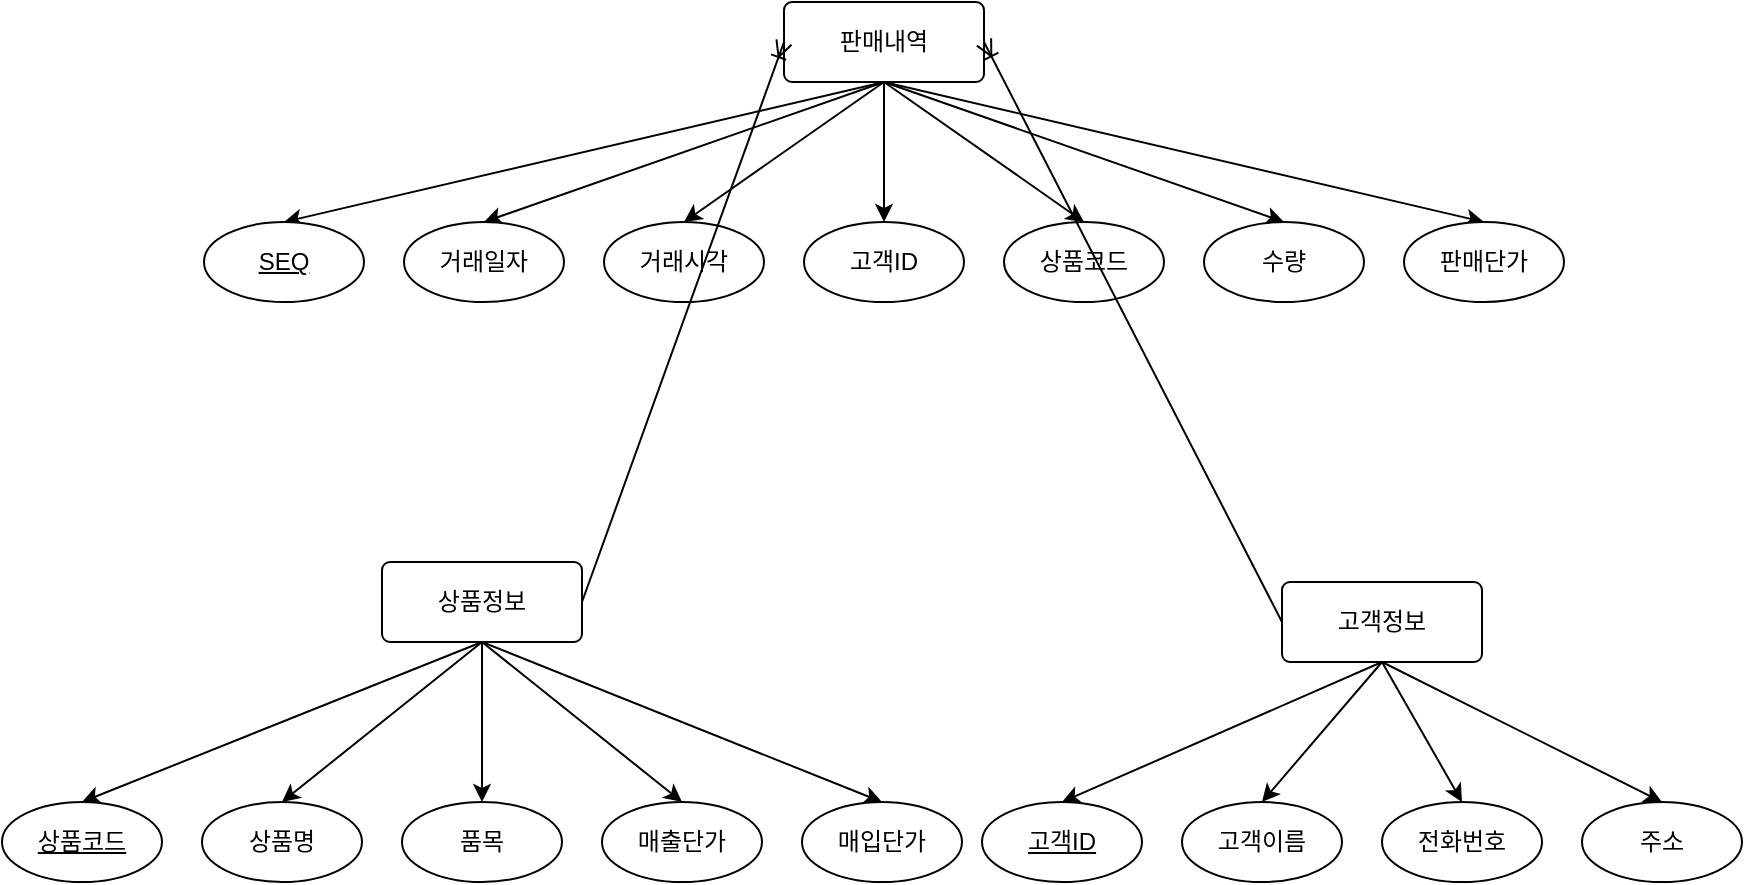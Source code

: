 <mxfile version="21.3.4" type="device">
  <diagram name="페이지-1" id="kp3Ht0IMtsiEqfidkuXz">
    <mxGraphModel dx="932" dy="878" grid="1" gridSize="10" guides="1" tooltips="1" connect="1" arrows="1" fold="1" page="1" pageScale="1" pageWidth="4681" pageHeight="3300" math="0" shadow="0">
      <root>
        <mxCell id="0" />
        <mxCell id="1" parent="0" />
        <mxCell id="Tn_DJYKtMxu4b47JL-0w-9" style="rounded=0;orthogonalLoop=1;jettySize=auto;html=1;entryX=0.5;entryY=0;entryDx=0;entryDy=0;exitX=0.5;exitY=1;exitDx=0;exitDy=0;" edge="1" parent="1" source="Tn_DJYKtMxu4b47JL-0w-1" target="Tn_DJYKtMxu4b47JL-0w-2">
          <mxGeometry relative="1" as="geometry" />
        </mxCell>
        <mxCell id="Tn_DJYKtMxu4b47JL-0w-10" style="edgeStyle=none;shape=connector;rounded=0;orthogonalLoop=1;jettySize=auto;html=1;entryX=0.5;entryY=0;entryDx=0;entryDy=0;labelBackgroundColor=default;strokeColor=default;fontFamily=Helvetica;fontSize=11;fontColor=default;endArrow=classic;exitX=0.5;exitY=1;exitDx=0;exitDy=0;" edge="1" parent="1" source="Tn_DJYKtMxu4b47JL-0w-1" target="Tn_DJYKtMxu4b47JL-0w-8">
          <mxGeometry relative="1" as="geometry" />
        </mxCell>
        <mxCell id="Tn_DJYKtMxu4b47JL-0w-11" style="edgeStyle=none;shape=connector;rounded=0;orthogonalLoop=1;jettySize=auto;html=1;entryX=0.5;entryY=0;entryDx=0;entryDy=0;labelBackgroundColor=default;strokeColor=default;fontFamily=Helvetica;fontSize=11;fontColor=default;endArrow=classic;exitX=0.5;exitY=1;exitDx=0;exitDy=0;" edge="1" parent="1" source="Tn_DJYKtMxu4b47JL-0w-1" target="Tn_DJYKtMxu4b47JL-0w-7">
          <mxGeometry relative="1" as="geometry" />
        </mxCell>
        <mxCell id="Tn_DJYKtMxu4b47JL-0w-12" style="edgeStyle=none;shape=connector;rounded=0;orthogonalLoop=1;jettySize=auto;html=1;entryX=0.5;entryY=0;entryDx=0;entryDy=0;labelBackgroundColor=default;strokeColor=default;fontFamily=Helvetica;fontSize=11;fontColor=default;endArrow=classic;exitX=0.5;exitY=1;exitDx=0;exitDy=0;" edge="1" parent="1" source="Tn_DJYKtMxu4b47JL-0w-1" target="Tn_DJYKtMxu4b47JL-0w-5">
          <mxGeometry relative="1" as="geometry" />
        </mxCell>
        <mxCell id="Tn_DJYKtMxu4b47JL-0w-13" style="edgeStyle=none;shape=connector;rounded=0;orthogonalLoop=1;jettySize=auto;html=1;entryX=0.5;entryY=0;entryDx=0;entryDy=0;labelBackgroundColor=default;strokeColor=default;fontFamily=Helvetica;fontSize=11;fontColor=default;endArrow=classic;exitX=0.5;exitY=1;exitDx=0;exitDy=0;" edge="1" parent="1" source="Tn_DJYKtMxu4b47JL-0w-1" target="Tn_DJYKtMxu4b47JL-0w-6">
          <mxGeometry relative="1" as="geometry" />
        </mxCell>
        <mxCell id="Tn_DJYKtMxu4b47JL-0w-1" value="상품정보" style="rounded=1;arcSize=10;whiteSpace=wrap;html=1;align=center;" vertex="1" parent="1">
          <mxGeometry x="199" y="510" width="100" height="40" as="geometry" />
        </mxCell>
        <mxCell id="Tn_DJYKtMxu4b47JL-0w-2" value="상품코드" style="ellipse;whiteSpace=wrap;html=1;align=center;fontStyle=4;" vertex="1" parent="1">
          <mxGeometry x="9" y="630" width="80" height="40" as="geometry" />
        </mxCell>
        <mxCell id="Tn_DJYKtMxu4b47JL-0w-5" value="매출단가" style="ellipse;whiteSpace=wrap;html=1;align=center;" vertex="1" parent="1">
          <mxGeometry x="309" y="630" width="80" height="40" as="geometry" />
        </mxCell>
        <mxCell id="Tn_DJYKtMxu4b47JL-0w-6" value="매입단가" style="ellipse;whiteSpace=wrap;html=1;align=center;" vertex="1" parent="1">
          <mxGeometry x="409" y="630" width="80" height="40" as="geometry" />
        </mxCell>
        <mxCell id="Tn_DJYKtMxu4b47JL-0w-7" value="품목" style="ellipse;whiteSpace=wrap;html=1;align=center;" vertex="1" parent="1">
          <mxGeometry x="209" y="630" width="80" height="40" as="geometry" />
        </mxCell>
        <mxCell id="Tn_DJYKtMxu4b47JL-0w-8" value="상품명" style="ellipse;whiteSpace=wrap;html=1;align=center;" vertex="1" parent="1">
          <mxGeometry x="109" y="630" width="80" height="40" as="geometry" />
        </mxCell>
        <mxCell id="Tn_DJYKtMxu4b47JL-0w-14" style="rounded=0;orthogonalLoop=1;jettySize=auto;html=1;entryX=0.5;entryY=0;entryDx=0;entryDy=0;exitX=0.5;exitY=1;exitDx=0;exitDy=0;" edge="1" parent="1" source="Tn_DJYKtMxu4b47JL-0w-19" target="Tn_DJYKtMxu4b47JL-0w-20">
          <mxGeometry relative="1" as="geometry" />
        </mxCell>
        <mxCell id="Tn_DJYKtMxu4b47JL-0w-15" style="edgeStyle=none;shape=connector;rounded=0;orthogonalLoop=1;jettySize=auto;html=1;entryX=0.5;entryY=0;entryDx=0;entryDy=0;labelBackgroundColor=default;strokeColor=default;fontFamily=Helvetica;fontSize=11;fontColor=default;endArrow=classic;exitX=0.5;exitY=1;exitDx=0;exitDy=0;" edge="1" parent="1" source="Tn_DJYKtMxu4b47JL-0w-19" target="Tn_DJYKtMxu4b47JL-0w-24">
          <mxGeometry relative="1" as="geometry" />
        </mxCell>
        <mxCell id="Tn_DJYKtMxu4b47JL-0w-16" style="edgeStyle=none;shape=connector;rounded=0;orthogonalLoop=1;jettySize=auto;html=1;entryX=0.5;entryY=0;entryDx=0;entryDy=0;labelBackgroundColor=default;strokeColor=default;fontFamily=Helvetica;fontSize=11;fontColor=default;endArrow=classic;exitX=0.5;exitY=1;exitDx=0;exitDy=0;" edge="1" parent="1" source="Tn_DJYKtMxu4b47JL-0w-19" target="Tn_DJYKtMxu4b47JL-0w-23">
          <mxGeometry relative="1" as="geometry" />
        </mxCell>
        <mxCell id="Tn_DJYKtMxu4b47JL-0w-17" style="edgeStyle=none;shape=connector;rounded=0;orthogonalLoop=1;jettySize=auto;html=1;entryX=0.5;entryY=0;entryDx=0;entryDy=0;labelBackgroundColor=default;strokeColor=default;fontFamily=Helvetica;fontSize=11;fontColor=default;endArrow=classic;exitX=0.5;exitY=1;exitDx=0;exitDy=0;" edge="1" parent="1" source="Tn_DJYKtMxu4b47JL-0w-19" target="Tn_DJYKtMxu4b47JL-0w-21">
          <mxGeometry relative="1" as="geometry" />
        </mxCell>
        <mxCell id="Tn_DJYKtMxu4b47JL-0w-19" value="고객정보" style="rounded=1;arcSize=10;whiteSpace=wrap;html=1;align=center;" vertex="1" parent="1">
          <mxGeometry x="649" y="520" width="100" height="40" as="geometry" />
        </mxCell>
        <mxCell id="Tn_DJYKtMxu4b47JL-0w-20" value="고객ID" style="ellipse;whiteSpace=wrap;html=1;align=center;fontStyle=4;" vertex="1" parent="1">
          <mxGeometry x="499" y="630" width="80" height="40" as="geometry" />
        </mxCell>
        <mxCell id="Tn_DJYKtMxu4b47JL-0w-21" value="주소" style="ellipse;whiteSpace=wrap;html=1;align=center;" vertex="1" parent="1">
          <mxGeometry x="799" y="630" width="80" height="40" as="geometry" />
        </mxCell>
        <mxCell id="Tn_DJYKtMxu4b47JL-0w-23" value="전화번호" style="ellipse;whiteSpace=wrap;html=1;align=center;" vertex="1" parent="1">
          <mxGeometry x="699" y="630" width="80" height="40" as="geometry" />
        </mxCell>
        <mxCell id="Tn_DJYKtMxu4b47JL-0w-24" value="고객이름" style="ellipse;whiteSpace=wrap;html=1;align=center;" vertex="1" parent="1">
          <mxGeometry x="599" y="630" width="80" height="40" as="geometry" />
        </mxCell>
        <mxCell id="Tn_DJYKtMxu4b47JL-0w-25" style="rounded=0;orthogonalLoop=1;jettySize=auto;html=1;entryX=0.5;entryY=0;entryDx=0;entryDy=0;exitX=0.5;exitY=1;exitDx=0;exitDy=0;" edge="1" parent="1" source="Tn_DJYKtMxu4b47JL-0w-30" target="Tn_DJYKtMxu4b47JL-0w-31">
          <mxGeometry relative="1" as="geometry" />
        </mxCell>
        <mxCell id="Tn_DJYKtMxu4b47JL-0w-26" style="edgeStyle=none;shape=connector;rounded=0;orthogonalLoop=1;jettySize=auto;html=1;entryX=0.5;entryY=0;entryDx=0;entryDy=0;labelBackgroundColor=default;strokeColor=default;fontFamily=Helvetica;fontSize=11;fontColor=default;endArrow=classic;exitX=0.5;exitY=1;exitDx=0;exitDy=0;" edge="1" parent="1" source="Tn_DJYKtMxu4b47JL-0w-30" target="Tn_DJYKtMxu4b47JL-0w-35">
          <mxGeometry relative="1" as="geometry" />
        </mxCell>
        <mxCell id="Tn_DJYKtMxu4b47JL-0w-27" style="edgeStyle=none;shape=connector;rounded=0;orthogonalLoop=1;jettySize=auto;html=1;entryX=0.5;entryY=0;entryDx=0;entryDy=0;labelBackgroundColor=default;strokeColor=default;fontFamily=Helvetica;fontSize=11;fontColor=default;endArrow=classic;exitX=0.5;exitY=1;exitDx=0;exitDy=0;" edge="1" parent="1" source="Tn_DJYKtMxu4b47JL-0w-30" target="Tn_DJYKtMxu4b47JL-0w-34">
          <mxGeometry relative="1" as="geometry" />
        </mxCell>
        <mxCell id="Tn_DJYKtMxu4b47JL-0w-28" style="edgeStyle=none;shape=connector;rounded=0;orthogonalLoop=1;jettySize=auto;html=1;entryX=0.5;entryY=0;entryDx=0;entryDy=0;labelBackgroundColor=default;strokeColor=default;fontFamily=Helvetica;fontSize=11;fontColor=default;endArrow=classic;exitX=0.5;exitY=1;exitDx=0;exitDy=0;" edge="1" parent="1" source="Tn_DJYKtMxu4b47JL-0w-30" target="Tn_DJYKtMxu4b47JL-0w-32">
          <mxGeometry relative="1" as="geometry" />
        </mxCell>
        <mxCell id="Tn_DJYKtMxu4b47JL-0w-29" style="edgeStyle=none;shape=connector;rounded=0;orthogonalLoop=1;jettySize=auto;html=1;entryX=0.5;entryY=0;entryDx=0;entryDy=0;labelBackgroundColor=default;strokeColor=default;fontFamily=Helvetica;fontSize=11;fontColor=default;endArrow=classic;exitX=0.5;exitY=1;exitDx=0;exitDy=0;" edge="1" parent="1" source="Tn_DJYKtMxu4b47JL-0w-30" target="Tn_DJYKtMxu4b47JL-0w-33">
          <mxGeometry relative="1" as="geometry" />
        </mxCell>
        <mxCell id="Tn_DJYKtMxu4b47JL-0w-30" value="판매내역" style="rounded=1;arcSize=10;whiteSpace=wrap;html=1;align=center;" vertex="1" parent="1">
          <mxGeometry x="400" y="230" width="100" height="40" as="geometry" />
        </mxCell>
        <mxCell id="Tn_DJYKtMxu4b47JL-0w-31" value="SEQ" style="ellipse;whiteSpace=wrap;html=1;align=center;fontStyle=4;" vertex="1" parent="1">
          <mxGeometry x="110" y="340" width="80" height="40" as="geometry" />
        </mxCell>
        <mxCell id="Tn_DJYKtMxu4b47JL-0w-32" value="고객ID" style="ellipse;whiteSpace=wrap;html=1;align=center;" vertex="1" parent="1">
          <mxGeometry x="410" y="340" width="80" height="40" as="geometry" />
        </mxCell>
        <mxCell id="Tn_DJYKtMxu4b47JL-0w-33" value="상품코드" style="ellipse;whiteSpace=wrap;html=1;align=center;" vertex="1" parent="1">
          <mxGeometry x="510" y="340" width="80" height="40" as="geometry" />
        </mxCell>
        <mxCell id="Tn_DJYKtMxu4b47JL-0w-34" value="거래시각" style="ellipse;whiteSpace=wrap;html=1;align=center;" vertex="1" parent="1">
          <mxGeometry x="310" y="340" width="80" height="40" as="geometry" />
        </mxCell>
        <mxCell id="Tn_DJYKtMxu4b47JL-0w-35" value="거래일자" style="ellipse;whiteSpace=wrap;html=1;align=center;" vertex="1" parent="1">
          <mxGeometry x="210" y="340" width="80" height="40" as="geometry" />
        </mxCell>
        <mxCell id="Tn_DJYKtMxu4b47JL-0w-36" style="edgeStyle=none;shape=connector;rounded=0;orthogonalLoop=1;jettySize=auto;html=1;entryX=0.5;entryY=0;entryDx=0;entryDy=0;labelBackgroundColor=default;strokeColor=default;fontFamily=Helvetica;fontSize=11;fontColor=default;endArrow=classic;exitX=0.5;exitY=1;exitDx=0;exitDy=0;" edge="1" parent="1" target="Tn_DJYKtMxu4b47JL-0w-37" source="Tn_DJYKtMxu4b47JL-0w-30">
          <mxGeometry relative="1" as="geometry">
            <mxPoint x="450" y="260" as="sourcePoint" />
          </mxGeometry>
        </mxCell>
        <mxCell id="Tn_DJYKtMxu4b47JL-0w-37" value="수량" style="ellipse;whiteSpace=wrap;html=1;align=center;" vertex="1" parent="1">
          <mxGeometry x="610" y="340" width="80" height="40" as="geometry" />
        </mxCell>
        <mxCell id="Tn_DJYKtMxu4b47JL-0w-38" style="edgeStyle=none;shape=connector;rounded=0;orthogonalLoop=1;jettySize=auto;html=1;entryX=0.5;entryY=0;entryDx=0;entryDy=0;labelBackgroundColor=default;strokeColor=default;fontFamily=Helvetica;fontSize=11;fontColor=default;endArrow=classic;exitX=0.5;exitY=1;exitDx=0;exitDy=0;" edge="1" parent="1" target="Tn_DJYKtMxu4b47JL-0w-39" source="Tn_DJYKtMxu4b47JL-0w-30">
          <mxGeometry relative="1" as="geometry">
            <mxPoint x="550" y="260" as="sourcePoint" />
          </mxGeometry>
        </mxCell>
        <mxCell id="Tn_DJYKtMxu4b47JL-0w-39" value="판매단가" style="ellipse;whiteSpace=wrap;html=1;align=center;" vertex="1" parent="1">
          <mxGeometry x="710" y="340" width="80" height="40" as="geometry" />
        </mxCell>
        <mxCell id="Tn_DJYKtMxu4b47JL-0w-40" value="" style="fontSize=12;html=1;endArrow=ERoneToMany;rounded=0;labelBackgroundColor=default;strokeColor=default;fontFamily=Helvetica;fontColor=default;shape=connector;exitX=1;exitY=0.5;exitDx=0;exitDy=0;entryX=0;entryY=0.5;entryDx=0;entryDy=0;" edge="1" parent="1" source="Tn_DJYKtMxu4b47JL-0w-1" target="Tn_DJYKtMxu4b47JL-0w-30">
          <mxGeometry width="100" height="100" relative="1" as="geometry">
            <mxPoint x="370" y="410" as="sourcePoint" />
            <mxPoint x="470" y="310" as="targetPoint" />
          </mxGeometry>
        </mxCell>
        <mxCell id="Tn_DJYKtMxu4b47JL-0w-41" value="" style="fontSize=12;html=1;endArrow=ERoneToMany;rounded=0;labelBackgroundColor=default;strokeColor=default;fontFamily=Helvetica;fontColor=default;shape=connector;exitX=0;exitY=0.5;exitDx=0;exitDy=0;entryX=1;entryY=0.5;entryDx=0;entryDy=0;" edge="1" parent="1" source="Tn_DJYKtMxu4b47JL-0w-19" target="Tn_DJYKtMxu4b47JL-0w-30">
          <mxGeometry width="100" height="100" relative="1" as="geometry">
            <mxPoint x="560" y="110" as="sourcePoint" />
            <mxPoint x="590" y="530" as="targetPoint" />
          </mxGeometry>
        </mxCell>
      </root>
    </mxGraphModel>
  </diagram>
</mxfile>
